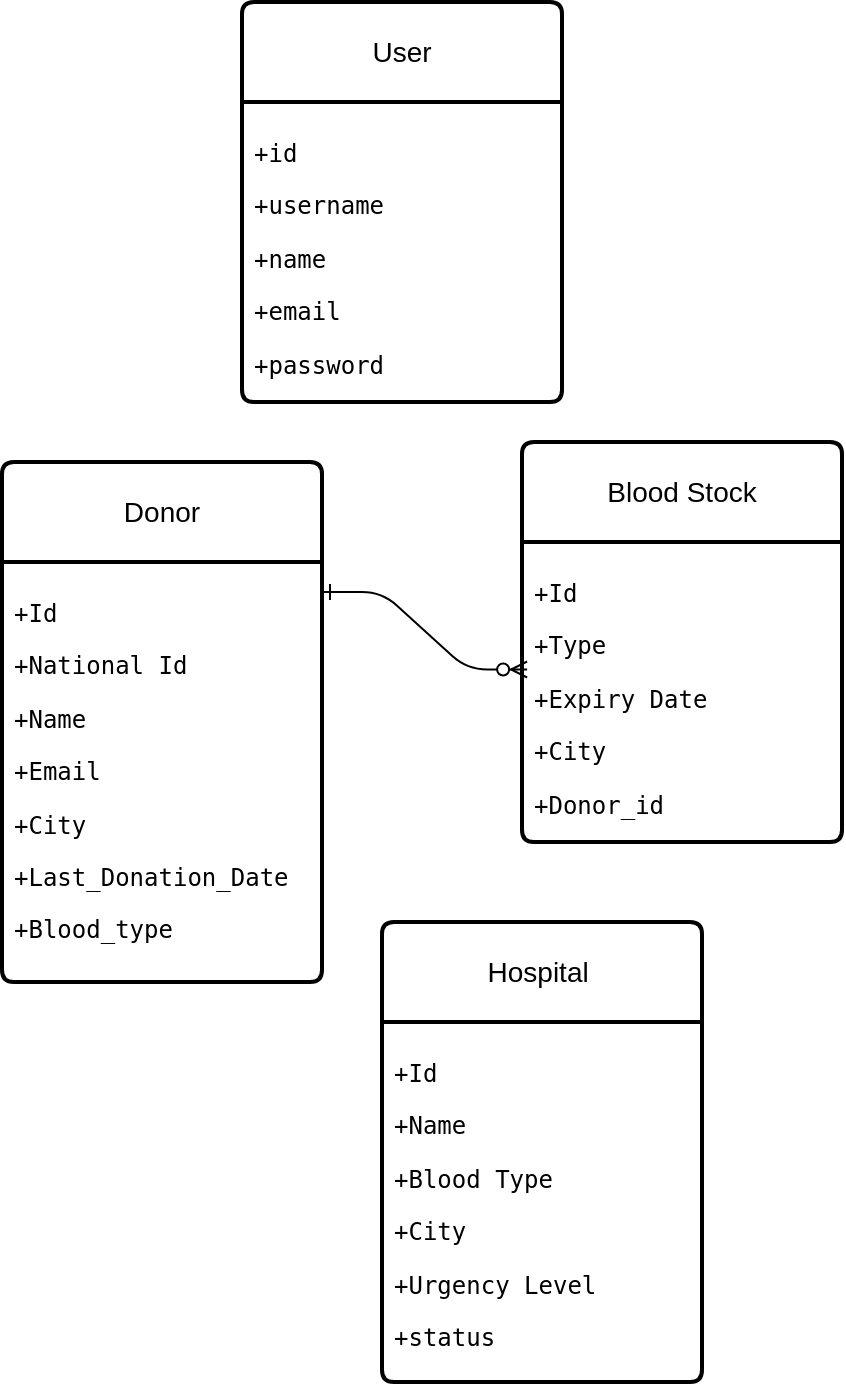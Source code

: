 <mxfile>
    <diagram id="ZEGLkAzYCxcCmUKTTCnl" name="Page-1">
        <mxGraphModel dx="899" dy="1545" grid="1" gridSize="10" guides="1" tooltips="1" connect="1" arrows="1" fold="1" page="1" pageScale="1" pageWidth="850" pageHeight="1100" math="0" shadow="0">
            <root>
                <mxCell id="0"/>
                <mxCell id="1" parent="0"/>
                <mxCell id="2" value="" style="edgeStyle=entityRelationEdgeStyle;endArrow=ERzeroToMany;startArrow=ERone;endFill=1;startFill=0;entryX=0.016;entryY=0.425;entryDx=0;entryDy=0;entryPerimeter=0;" edge="1" parent="1" target="6">
                    <mxGeometry width="100" height="100" relative="1" as="geometry">
                        <mxPoint x="360" y="155" as="sourcePoint"/>
                        <mxPoint x="450" y="195" as="targetPoint"/>
                    </mxGeometry>
                </mxCell>
                <mxCell id="3" value="Donor" style="swimlane;childLayout=stackLayout;horizontal=1;startSize=50;horizontalStack=0;rounded=1;fontSize=14;fontStyle=0;strokeWidth=2;resizeParent=0;resizeLast=1;shadow=0;dashed=0;align=center;arcSize=4;whiteSpace=wrap;html=1;" vertex="1" parent="1">
                    <mxGeometry x="200" y="90" width="160" height="260" as="geometry"/>
                </mxCell>
                <mxCell id="4" value="&lt;pre&gt;&lt;span style=&quot;background-color: light-dark(transparent, rgb(0, 0, 0));&quot;&gt;&lt;font style=&quot;color: light-dark(rgb(0, 0, 0), rgb(255, 255, 255));&quot;&gt;+Id&lt;/font&gt;&lt;/span&gt;&lt;/pre&gt;&lt;pre&gt;&lt;span style=&quot;background-color: light-dark(transparent, rgb(0, 0, 0));&quot;&gt;&lt;font style=&quot;color: light-dark(rgb(0, 0, 0), rgb(255, 255, 255));&quot;&gt;+National Id&lt;/font&gt;&lt;/span&gt;&lt;/pre&gt;&lt;pre&gt;&lt;span style=&quot;background-color: light-dark(transparent, rgb(0, 0, 0));&quot;&gt;&lt;font style=&quot;color: light-dark(rgb(0, 0, 0), rgb(255, 255, 255));&quot;&gt;+Name&lt;/font&gt;&lt;/span&gt;&lt;/pre&gt;&lt;pre&gt;&lt;span style=&quot;background-color: light-dark(transparent, rgb(0, 0, 0));&quot;&gt;&lt;font style=&quot;color: light-dark(rgb(0, 0, 0), rgb(255, 255, 255));&quot;&gt;+Email&lt;/font&gt;&lt;/span&gt;&lt;/pre&gt;&lt;pre&gt;&lt;span style=&quot;background-color: light-dark(transparent, rgb(0, 0, 0));&quot;&gt;&lt;font style=&quot;color: light-dark(rgb(0, 0, 0), rgb(255, 255, 255));&quot;&gt;+City&lt;/font&gt;&lt;/span&gt;&lt;/pre&gt;&lt;pre&gt;&lt;span style=&quot;background-color: light-dark(transparent, rgb(0, 0, 0));&quot;&gt;&lt;font style=&quot;color: light-dark(rgb(0, 0, 0), rgb(255, 255, 255));&quot;&gt;+Last_Donation_Date&lt;/font&gt;&lt;/span&gt;&lt;/pre&gt;&lt;pre&gt;&lt;span style=&quot;background-color: light-dark(transparent, rgb(0, 0, 0));&quot;&gt;&lt;font style=&quot;color: light-dark(rgb(0, 0, 0), rgb(255, 255, 255));&quot;&gt;+Blood_type&lt;/font&gt;&lt;/span&gt;&lt;/pre&gt;" style="align=left;strokeColor=none;fillColor=none;spacingLeft=4;spacingRight=4;fontSize=12;verticalAlign=top;resizable=0;rotatable=0;part=1;html=1;whiteSpace=wrap;" vertex="1" parent="3">
                    <mxGeometry y="50" width="160" height="210" as="geometry"/>
                </mxCell>
                <mxCell id="5" value="Blood Stock" style="swimlane;childLayout=stackLayout;horizontal=1;startSize=50;horizontalStack=0;rounded=1;fontSize=14;fontStyle=0;strokeWidth=2;resizeParent=0;resizeLast=1;shadow=0;dashed=0;align=center;arcSize=4;whiteSpace=wrap;html=1;" vertex="1" parent="1">
                    <mxGeometry x="460" y="80" width="160" height="200" as="geometry"/>
                </mxCell>
                <mxCell id="6" value="&lt;pre&gt;&lt;span style=&quot;background-color: light-dark(transparent, rgb(0, 0, 0));&quot;&gt;&lt;font style=&quot;color: light-dark(rgb(0, 0, 0), rgb(255, 255, 255));&quot;&gt;+Id&lt;/font&gt;&lt;/span&gt;&lt;/pre&gt;&lt;pre&gt;&lt;span style=&quot;background-color: light-dark(transparent, rgb(0, 0, 0));&quot;&gt;&lt;font style=&quot;color: light-dark(rgb(0, 0, 0), rgb(255, 255, 255));&quot;&gt;+Type&lt;/font&gt;&lt;/span&gt;&lt;/pre&gt;&lt;pre&gt;&lt;span style=&quot;background-color: light-dark(transparent, rgb(0, 0, 0));&quot;&gt;&lt;font style=&quot;color: light-dark(rgb(0, 0, 0), rgb(255, 255, 255));&quot;&gt;+Expiry Date&lt;/font&gt;&lt;/span&gt;&lt;/pre&gt;&lt;pre&gt;&lt;span style=&quot;background-color: light-dark(transparent, rgb(0, 0, 0));&quot;&gt;&lt;font style=&quot;color: light-dark(rgb(0, 0, 0), rgb(255, 255, 255));&quot;&gt;+City&lt;/font&gt;&lt;/span&gt;&lt;/pre&gt;&lt;pre&gt;&lt;span style=&quot;background-color: light-dark(transparent, rgb(0, 0, 0));&quot;&gt;&lt;font style=&quot;color: light-dark(rgb(0, 0, 0), rgb(255, 255, 255));&quot;&gt;+Donor_id&lt;/font&gt;&lt;/span&gt;&lt;/pre&gt;" style="align=left;strokeColor=none;fillColor=none;spacingLeft=4;spacingRight=4;fontSize=12;verticalAlign=top;resizable=0;rotatable=0;part=1;html=1;whiteSpace=wrap;" vertex="1" parent="5">
                    <mxGeometry y="50" width="160" height="150" as="geometry"/>
                </mxCell>
                <mxCell id="7" value="Hospital&amp;nbsp;" style="swimlane;childLayout=stackLayout;horizontal=1;startSize=50;horizontalStack=0;rounded=1;fontSize=14;fontStyle=0;strokeWidth=2;resizeParent=0;resizeLast=1;shadow=0;dashed=0;align=center;arcSize=4;whiteSpace=wrap;html=1;" vertex="1" parent="1">
                    <mxGeometry x="390" y="320" width="160" height="230" as="geometry"/>
                </mxCell>
                <mxCell id="8" value="&lt;pre&gt;&lt;span style=&quot;background-color: light-dark(transparent, rgb(0, 0, 0));&quot;&gt;&lt;font style=&quot;color: light-dark(rgb(0, 0, 0), rgb(255, 255, 255));&quot;&gt;+Id&lt;/font&gt;&lt;/span&gt;&lt;/pre&gt;&lt;pre&gt;&lt;span style=&quot;background-color: light-dark(transparent, rgb(0, 0, 0));&quot;&gt;&lt;font style=&quot;color: light-dark(rgb(0, 0, 0), rgb(255, 255, 255));&quot;&gt;+Name&lt;/font&gt;&lt;/span&gt;&lt;/pre&gt;&lt;pre&gt;&lt;span style=&quot;background-color: light-dark(transparent, rgb(0, 0, 0));&quot;&gt;&lt;font style=&quot;color: light-dark(rgb(0, 0, 0), rgb(255, 255, 255));&quot;&gt;+Blood Type&lt;/font&gt;&lt;/span&gt;&lt;/pre&gt;&lt;pre&gt;&lt;span style=&quot;background-color: light-dark(transparent, rgb(0, 0, 0));&quot;&gt;&lt;font style=&quot;color: light-dark(rgb(0, 0, 0), rgb(255, 255, 255));&quot;&gt;+City&lt;/font&gt;&lt;/span&gt;&lt;/pre&gt;&lt;pre&gt;&lt;span style=&quot;background-color: light-dark(transparent, rgb(0, 0, 0));&quot;&gt;&lt;font style=&quot;color: light-dark(rgb(0, 0, 0), rgb(255, 255, 255));&quot;&gt;+Urgency Level&lt;/font&gt;&lt;/span&gt;&lt;/pre&gt;&lt;pre&gt;&lt;span style=&quot;background-color: light-dark(transparent, rgb(0, 0, 0));&quot;&gt;&lt;font style=&quot;color: light-dark(rgb(0, 0, 0), rgb(255, 255, 255));&quot;&gt;+status&lt;/font&gt;&lt;/span&gt;&lt;/pre&gt;" style="align=left;strokeColor=none;fillColor=none;spacingLeft=4;spacingRight=4;fontSize=12;verticalAlign=top;resizable=0;rotatable=0;part=1;html=1;whiteSpace=wrap;" vertex="1" parent="7">
                    <mxGeometry y="50" width="160" height="180" as="geometry"/>
                </mxCell>
                <mxCell id="9" value="User" style="swimlane;childLayout=stackLayout;horizontal=1;startSize=50;horizontalStack=0;rounded=1;fontSize=14;fontStyle=0;strokeWidth=2;resizeParent=0;resizeLast=1;shadow=0;dashed=0;align=center;arcSize=4;whiteSpace=wrap;html=1;" vertex="1" parent="1">
                    <mxGeometry x="320" y="-140" width="160" height="200" as="geometry"/>
                </mxCell>
                <mxCell id="10" value="&lt;pre&gt;&lt;span style=&quot;background-color: light-dark(transparent, rgb(0, 0, 0));&quot;&gt;&lt;font style=&quot;color: light-dark(rgb(0, 0, 0), rgb(255, 255, 255));&quot;&gt;+id&lt;/font&gt;&lt;/span&gt;&lt;/pre&gt;&lt;pre&gt;&lt;span style=&quot;background-color: light-dark(transparent, rgb(0, 0, 0));&quot;&gt;&lt;font style=&quot;color: light-dark(rgb(0, 0, 0), rgb(255, 255, 255));&quot;&gt;+username&lt;/font&gt;&lt;/span&gt;&lt;/pre&gt;&lt;pre&gt;&lt;span style=&quot;background-color: light-dark(transparent, rgb(0, 0, 0));&quot;&gt;&lt;font style=&quot;color: light-dark(rgb(0, 0, 0), rgb(255, 255, 255));&quot;&gt;+name&lt;/font&gt;&lt;/span&gt;&lt;/pre&gt;&lt;pre&gt;&lt;span style=&quot;background-color: light-dark(transparent, rgb(0, 0, 0));&quot;&gt;&lt;font style=&quot;color: light-dark(rgb(0, 0, 0), rgb(255, 255, 255));&quot;&gt;+email&lt;/font&gt;&lt;/span&gt;&lt;/pre&gt;&lt;pre&gt;&lt;span style=&quot;background-color: light-dark(transparent, rgb(0, 0, 0));&quot;&gt;&lt;font style=&quot;color: light-dark(rgb(0, 0, 0), rgb(255, 255, 255));&quot;&gt;+password&lt;/font&gt;&lt;/span&gt;&lt;/pre&gt;" style="align=left;strokeColor=none;fillColor=none;spacingLeft=4;spacingRight=4;fontSize=12;verticalAlign=top;resizable=0;rotatable=0;part=1;html=1;whiteSpace=wrap;" vertex="1" parent="9">
                    <mxGeometry y="50" width="160" height="150" as="geometry"/>
                </mxCell>
            </root>
        </mxGraphModel>
    </diagram>
</mxfile>
